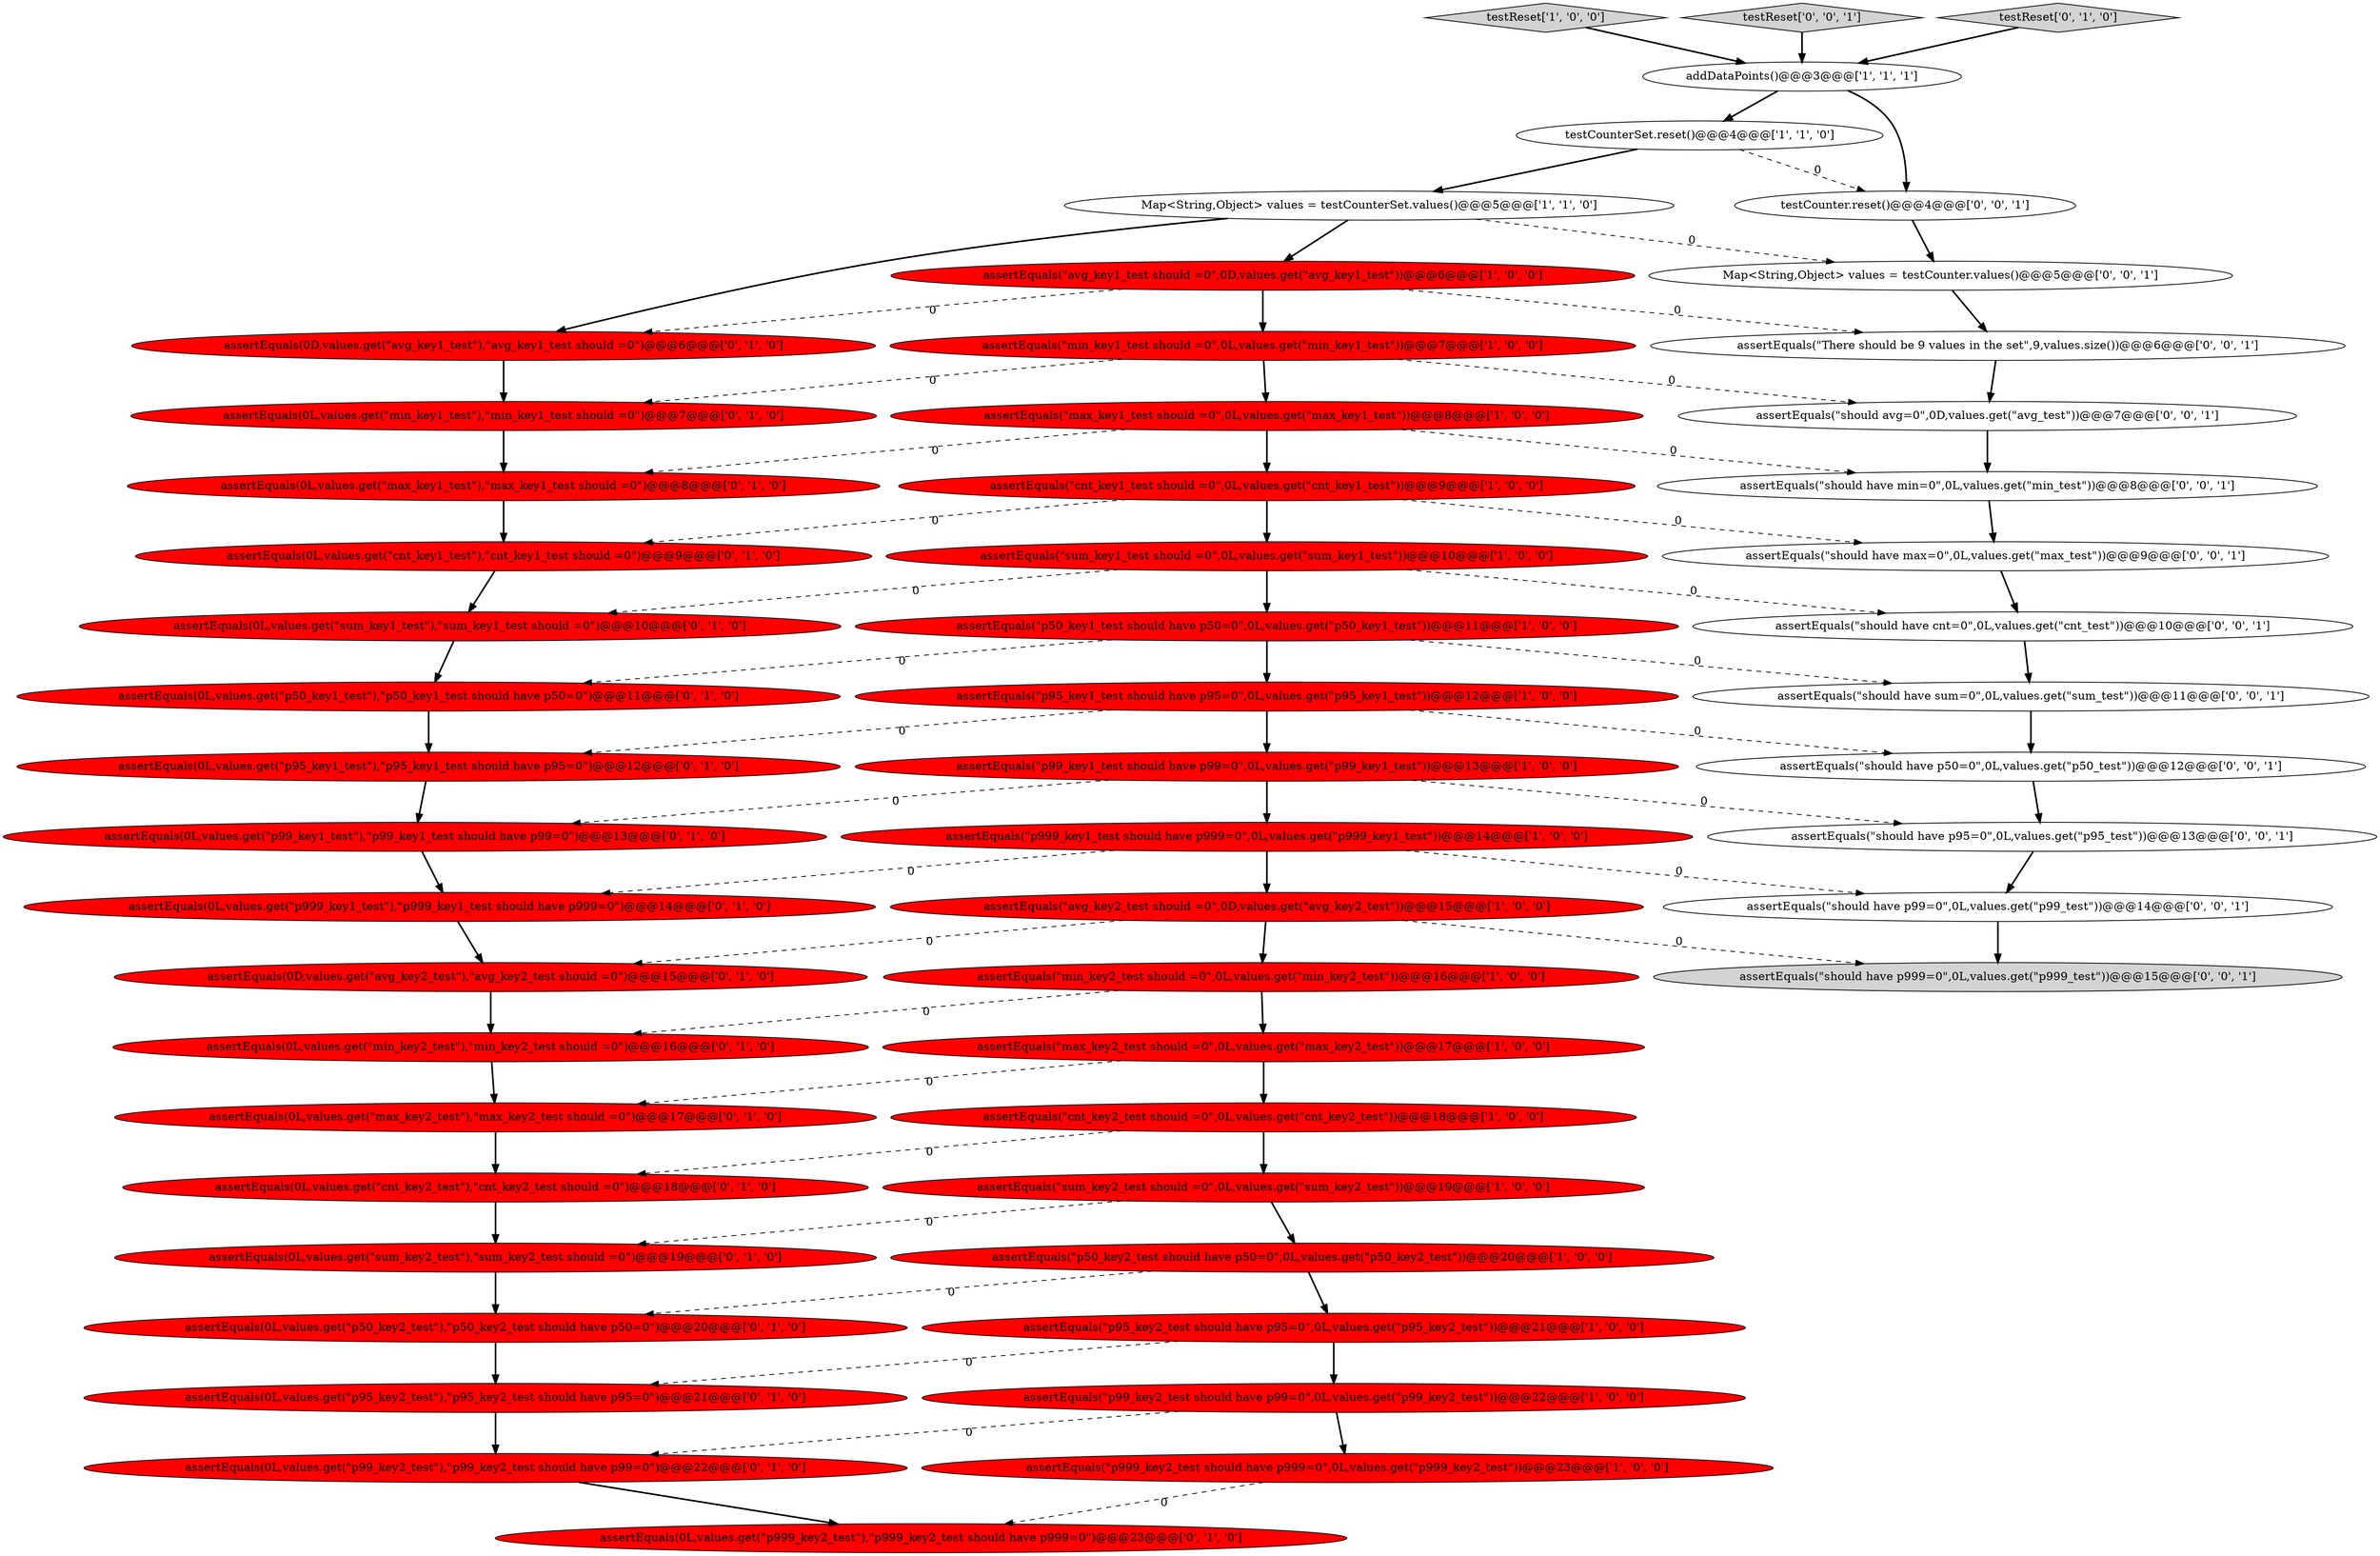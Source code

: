 digraph {
16 [style = filled, label = "assertEquals(\"cnt_key2_test should =0\",0L,values.get(\"cnt_key2_test\"))@@@18@@@['1', '0', '0']", fillcolor = red, shape = ellipse image = "AAA1AAABBB1BBB"];
35 [style = filled, label = "assertEquals(0L,values.get(\"p999_key1_test\"),\"p999_key1_test should have p999=0\")@@@14@@@['0', '1', '0']", fillcolor = red, shape = ellipse image = "AAA1AAABBB2BBB"];
22 [style = filled, label = "assertEquals(0L,values.get(\"p95_key2_test\"),\"p95_key2_test should have p95=0\")@@@21@@@['0', '1', '0']", fillcolor = red, shape = ellipse image = "AAA1AAABBB2BBB"];
30 [style = filled, label = "assertEquals(0L,values.get(\"p95_key1_test\"),\"p95_key1_test should have p95=0\")@@@12@@@['0', '1', '0']", fillcolor = red, shape = ellipse image = "AAA1AAABBB2BBB"];
40 [style = filled, label = "assertEquals(0L,values.get(\"p99_key1_test\"),\"p99_key1_test should have p99=0\")@@@13@@@['0', '1', '0']", fillcolor = red, shape = ellipse image = "AAA1AAABBB2BBB"];
36 [style = filled, label = "assertEquals(0L,values.get(\"cnt_key2_test\"),\"cnt_key2_test should =0\")@@@18@@@['0', '1', '0']", fillcolor = red, shape = ellipse image = "AAA1AAABBB2BBB"];
42 [style = filled, label = "assertEquals(\"should have sum=0\",0L,values.get(\"sum_test\"))@@@11@@@['0', '0', '1']", fillcolor = white, shape = ellipse image = "AAA0AAABBB3BBB"];
28 [style = filled, label = "assertEquals(0L,values.get(\"sum_key1_test\"),\"sum_key1_test should =0\")@@@10@@@['0', '1', '0']", fillcolor = red, shape = ellipse image = "AAA1AAABBB2BBB"];
1 [style = filled, label = "assertEquals(\"sum_key2_test should =0\",0L,values.get(\"sum_key2_test\"))@@@19@@@['1', '0', '0']", fillcolor = red, shape = ellipse image = "AAA1AAABBB1BBB"];
13 [style = filled, label = "assertEquals(\"p95_key2_test should have p95=0\",0L,values.get(\"p95_key2_test\"))@@@21@@@['1', '0', '0']", fillcolor = red, shape = ellipse image = "AAA1AAABBB1BBB"];
31 [style = filled, label = "assertEquals(0L,values.get(\"p999_key2_test\"),\"p999_key2_test should have p999=0\")@@@23@@@['0', '1', '0']", fillcolor = red, shape = ellipse image = "AAA1AAABBB2BBB"];
33 [style = filled, label = "assertEquals(0L,values.get(\"p99_key2_test\"),\"p99_key2_test should have p99=0\")@@@22@@@['0', '1', '0']", fillcolor = red, shape = ellipse image = "AAA1AAABBB2BBB"];
49 [style = filled, label = "Map<String,Object> values = testCounter.values()@@@5@@@['0', '0', '1']", fillcolor = white, shape = ellipse image = "AAA0AAABBB3BBB"];
4 [style = filled, label = "assertEquals(\"avg_key2_test should =0\",0D,values.get(\"avg_key2_test\"))@@@15@@@['1', '0', '0']", fillcolor = red, shape = ellipse image = "AAA1AAABBB1BBB"];
17 [style = filled, label = "assertEquals(\"p999_key2_test should have p999=0\",0L,values.get(\"p999_key2_test\"))@@@23@@@['1', '0', '0']", fillcolor = red, shape = ellipse image = "AAA1AAABBB1BBB"];
34 [style = filled, label = "assertEquals(0L,values.get(\"max_key1_test\"),\"max_key1_test should =0\")@@@8@@@['0', '1', '0']", fillcolor = red, shape = ellipse image = "AAA1AAABBB2BBB"];
6 [style = filled, label = "assertEquals(\"p50_key2_test should have p50=0\",0L,values.get(\"p50_key2_test\"))@@@20@@@['1', '0', '0']", fillcolor = red, shape = ellipse image = "AAA1AAABBB1BBB"];
8 [style = filled, label = "assertEquals(\"p999_key1_test should have p999=0\",0L,values.get(\"p999_key1_test\"))@@@14@@@['1', '0', '0']", fillcolor = red, shape = ellipse image = "AAA1AAABBB1BBB"];
14 [style = filled, label = "assertEquals(\"p99_key2_test should have p99=0\",0L,values.get(\"p99_key2_test\"))@@@22@@@['1', '0', '0']", fillcolor = red, shape = ellipse image = "AAA1AAABBB1BBB"];
11 [style = filled, label = "assertEquals(\"min_key2_test should =0\",0L,values.get(\"min_key2_test\"))@@@16@@@['1', '0', '0']", fillcolor = red, shape = ellipse image = "AAA1AAABBB1BBB"];
18 [style = filled, label = "testReset['1', '0', '0']", fillcolor = lightgray, shape = diamond image = "AAA0AAABBB1BBB"];
29 [style = filled, label = "assertEquals(0L,values.get(\"min_key2_test\"),\"min_key2_test should =0\")@@@16@@@['0', '1', '0']", fillcolor = red, shape = ellipse image = "AAA1AAABBB2BBB"];
53 [style = filled, label = "assertEquals(\"should have p50=0\",0L,values.get(\"p50_test\"))@@@12@@@['0', '0', '1']", fillcolor = white, shape = ellipse image = "AAA0AAABBB3BBB"];
15 [style = filled, label = "assertEquals(\"cnt_key1_test should =0\",0L,values.get(\"cnt_key1_test\"))@@@9@@@['1', '0', '0']", fillcolor = red, shape = ellipse image = "AAA1AAABBB1BBB"];
21 [style = filled, label = "assertEquals(\"p99_key1_test should have p99=0\",0L,values.get(\"p99_key1_test\"))@@@13@@@['1', '0', '0']", fillcolor = red, shape = ellipse image = "AAA1AAABBB1BBB"];
24 [style = filled, label = "assertEquals(0L,values.get(\"p50_key2_test\"),\"p50_key2_test should have p50=0\")@@@20@@@['0', '1', '0']", fillcolor = red, shape = ellipse image = "AAA1AAABBB2BBB"];
46 [style = filled, label = "assertEquals(\"should have max=0\",0L,values.get(\"max_test\"))@@@9@@@['0', '0', '1']", fillcolor = white, shape = ellipse image = "AAA0AAABBB3BBB"];
25 [style = filled, label = "assertEquals(0L,values.get(\"min_key1_test\"),\"min_key1_test should =0\")@@@7@@@['0', '1', '0']", fillcolor = red, shape = ellipse image = "AAA1AAABBB2BBB"];
47 [style = filled, label = "assertEquals(\"should avg=0\",0D,values.get(\"avg_test\"))@@@7@@@['0', '0', '1']", fillcolor = white, shape = ellipse image = "AAA0AAABBB3BBB"];
52 [style = filled, label = "testCounter.reset()@@@4@@@['0', '0', '1']", fillcolor = white, shape = ellipse image = "AAA0AAABBB3BBB"];
0 [style = filled, label = "assertEquals(\"sum_key1_test should =0\",0L,values.get(\"sum_key1_test\"))@@@10@@@['1', '0', '0']", fillcolor = red, shape = ellipse image = "AAA1AAABBB1BBB"];
19 [style = filled, label = "assertEquals(\"min_key1_test should =0\",0L,values.get(\"min_key1_test\"))@@@7@@@['1', '0', '0']", fillcolor = red, shape = ellipse image = "AAA1AAABBB1BBB"];
5 [style = filled, label = "assertEquals(\"max_key2_test should =0\",0L,values.get(\"max_key2_test\"))@@@17@@@['1', '0', '0']", fillcolor = red, shape = ellipse image = "AAA1AAABBB1BBB"];
26 [style = filled, label = "assertEquals(0L,values.get(\"p50_key1_test\"),\"p50_key1_test should have p50=0\")@@@11@@@['0', '1', '0']", fillcolor = red, shape = ellipse image = "AAA1AAABBB2BBB"];
20 [style = filled, label = "Map<String,Object> values = testCounterSet.values()@@@5@@@['1', '1', '0']", fillcolor = white, shape = ellipse image = "AAA0AAABBB1BBB"];
44 [style = filled, label = "assertEquals(\"should have min=0\",0L,values.get(\"min_test\"))@@@8@@@['0', '0', '1']", fillcolor = white, shape = ellipse image = "AAA0AAABBB3BBB"];
10 [style = filled, label = "assertEquals(\"p50_key1_test should have p50=0\",0L,values.get(\"p50_key1_test\"))@@@11@@@['1', '0', '0']", fillcolor = red, shape = ellipse image = "AAA1AAABBB1BBB"];
45 [style = filled, label = "assertEquals(\"should have p999=0\",0L,values.get(\"p999_test\"))@@@15@@@['0', '0', '1']", fillcolor = lightgray, shape = ellipse image = "AAA0AAABBB3BBB"];
43 [style = filled, label = "assertEquals(\"should have cnt=0\",0L,values.get(\"cnt_test\"))@@@10@@@['0', '0', '1']", fillcolor = white, shape = ellipse image = "AAA0AAABBB3BBB"];
32 [style = filled, label = "assertEquals(0L,values.get(\"max_key2_test\"),\"max_key2_test should =0\")@@@17@@@['0', '1', '0']", fillcolor = red, shape = ellipse image = "AAA1AAABBB2BBB"];
50 [style = filled, label = "testReset['0', '0', '1']", fillcolor = lightgray, shape = diamond image = "AAA0AAABBB3BBB"];
27 [style = filled, label = "assertEquals(0D,values.get(\"avg_key2_test\"),\"avg_key2_test should =0\")@@@15@@@['0', '1', '0']", fillcolor = red, shape = ellipse image = "AAA1AAABBB2BBB"];
37 [style = filled, label = "testReset['0', '1', '0']", fillcolor = lightgray, shape = diamond image = "AAA0AAABBB2BBB"];
41 [style = filled, label = "assertEquals(\"should have p95=0\",0L,values.get(\"p95_test\"))@@@13@@@['0', '0', '1']", fillcolor = white, shape = ellipse image = "AAA0AAABBB3BBB"];
39 [style = filled, label = "assertEquals(0L,values.get(\"sum_key2_test\"),\"sum_key2_test should =0\")@@@19@@@['0', '1', '0']", fillcolor = red, shape = ellipse image = "AAA1AAABBB2BBB"];
3 [style = filled, label = "testCounterSet.reset()@@@4@@@['1', '1', '0']", fillcolor = white, shape = ellipse image = "AAA0AAABBB1BBB"];
2 [style = filled, label = "assertEquals(\"max_key1_test should =0\",0L,values.get(\"max_key1_test\"))@@@8@@@['1', '0', '0']", fillcolor = red, shape = ellipse image = "AAA1AAABBB1BBB"];
23 [style = filled, label = "assertEquals(0L,values.get(\"cnt_key1_test\"),\"cnt_key1_test should =0\")@@@9@@@['0', '1', '0']", fillcolor = red, shape = ellipse image = "AAA1AAABBB2BBB"];
7 [style = filled, label = "assertEquals(\"avg_key1_test should =0\",0D,values.get(\"avg_key1_test\"))@@@6@@@['1', '0', '0']", fillcolor = red, shape = ellipse image = "AAA1AAABBB1BBB"];
12 [style = filled, label = "assertEquals(\"p95_key1_test should have p95=0\",0L,values.get(\"p95_key1_test\"))@@@12@@@['1', '0', '0']", fillcolor = red, shape = ellipse image = "AAA1AAABBB1BBB"];
48 [style = filled, label = "assertEquals(\"There should be 9 values in the set\",9,values.size())@@@6@@@['0', '0', '1']", fillcolor = white, shape = ellipse image = "AAA0AAABBB3BBB"];
51 [style = filled, label = "assertEquals(\"should have p99=0\",0L,values.get(\"p99_test\"))@@@14@@@['0', '0', '1']", fillcolor = white, shape = ellipse image = "AAA0AAABBB3BBB"];
38 [style = filled, label = "assertEquals(0D,values.get(\"avg_key1_test\"),\"avg_key1_test should =0\")@@@6@@@['0', '1', '0']", fillcolor = red, shape = ellipse image = "AAA1AAABBB2BBB"];
9 [style = filled, label = "addDataPoints()@@@3@@@['1', '1', '1']", fillcolor = white, shape = ellipse image = "AAA0AAABBB1BBB"];
3->52 [style = dashed, label="0"];
1->39 [style = dashed, label="0"];
35->27 [style = bold, label=""];
22->33 [style = bold, label=""];
15->23 [style = dashed, label="0"];
40->35 [style = bold, label=""];
50->9 [style = bold, label=""];
25->34 [style = bold, label=""];
52->49 [style = bold, label=""];
12->21 [style = bold, label=""];
8->35 [style = dashed, label="0"];
43->42 [style = bold, label=""];
21->8 [style = bold, label=""];
11->29 [style = dashed, label="0"];
49->48 [style = bold, label=""];
4->27 [style = dashed, label="0"];
7->48 [style = dashed, label="0"];
14->17 [style = bold, label=""];
28->26 [style = bold, label=""];
39->24 [style = bold, label=""];
0->43 [style = dashed, label="0"];
19->47 [style = dashed, label="0"];
19->2 [style = bold, label=""];
20->38 [style = bold, label=""];
12->30 [style = dashed, label="0"];
0->28 [style = dashed, label="0"];
24->22 [style = bold, label=""];
14->33 [style = dashed, label="0"];
17->31 [style = dashed, label="0"];
10->42 [style = dashed, label="0"];
36->39 [style = bold, label=""];
12->53 [style = dashed, label="0"];
37->9 [style = bold, label=""];
26->30 [style = bold, label=""];
5->16 [style = bold, label=""];
23->28 [style = bold, label=""];
5->32 [style = dashed, label="0"];
44->46 [style = bold, label=""];
4->45 [style = dashed, label="0"];
11->5 [style = bold, label=""];
0->10 [style = bold, label=""];
3->20 [style = bold, label=""];
1->6 [style = bold, label=""];
10->26 [style = dashed, label="0"];
20->49 [style = dashed, label="0"];
8->51 [style = dashed, label="0"];
16->1 [style = bold, label=""];
51->45 [style = bold, label=""];
15->46 [style = dashed, label="0"];
10->12 [style = bold, label=""];
48->47 [style = bold, label=""];
41->51 [style = bold, label=""];
29->32 [style = bold, label=""];
15->0 [style = bold, label=""];
6->13 [style = bold, label=""];
53->41 [style = bold, label=""];
2->15 [style = bold, label=""];
7->38 [style = dashed, label="0"];
6->24 [style = dashed, label="0"];
18->9 [style = bold, label=""];
2->34 [style = dashed, label="0"];
21->40 [style = dashed, label="0"];
16->36 [style = dashed, label="0"];
38->25 [style = bold, label=""];
9->3 [style = bold, label=""];
30->40 [style = bold, label=""];
32->36 [style = bold, label=""];
33->31 [style = bold, label=""];
34->23 [style = bold, label=""];
47->44 [style = bold, label=""];
19->25 [style = dashed, label="0"];
8->4 [style = bold, label=""];
27->29 [style = bold, label=""];
20->7 [style = bold, label=""];
9->52 [style = bold, label=""];
4->11 [style = bold, label=""];
7->19 [style = bold, label=""];
13->14 [style = bold, label=""];
13->22 [style = dashed, label="0"];
42->53 [style = bold, label=""];
21->41 [style = dashed, label="0"];
2->44 [style = dashed, label="0"];
46->43 [style = bold, label=""];
}
